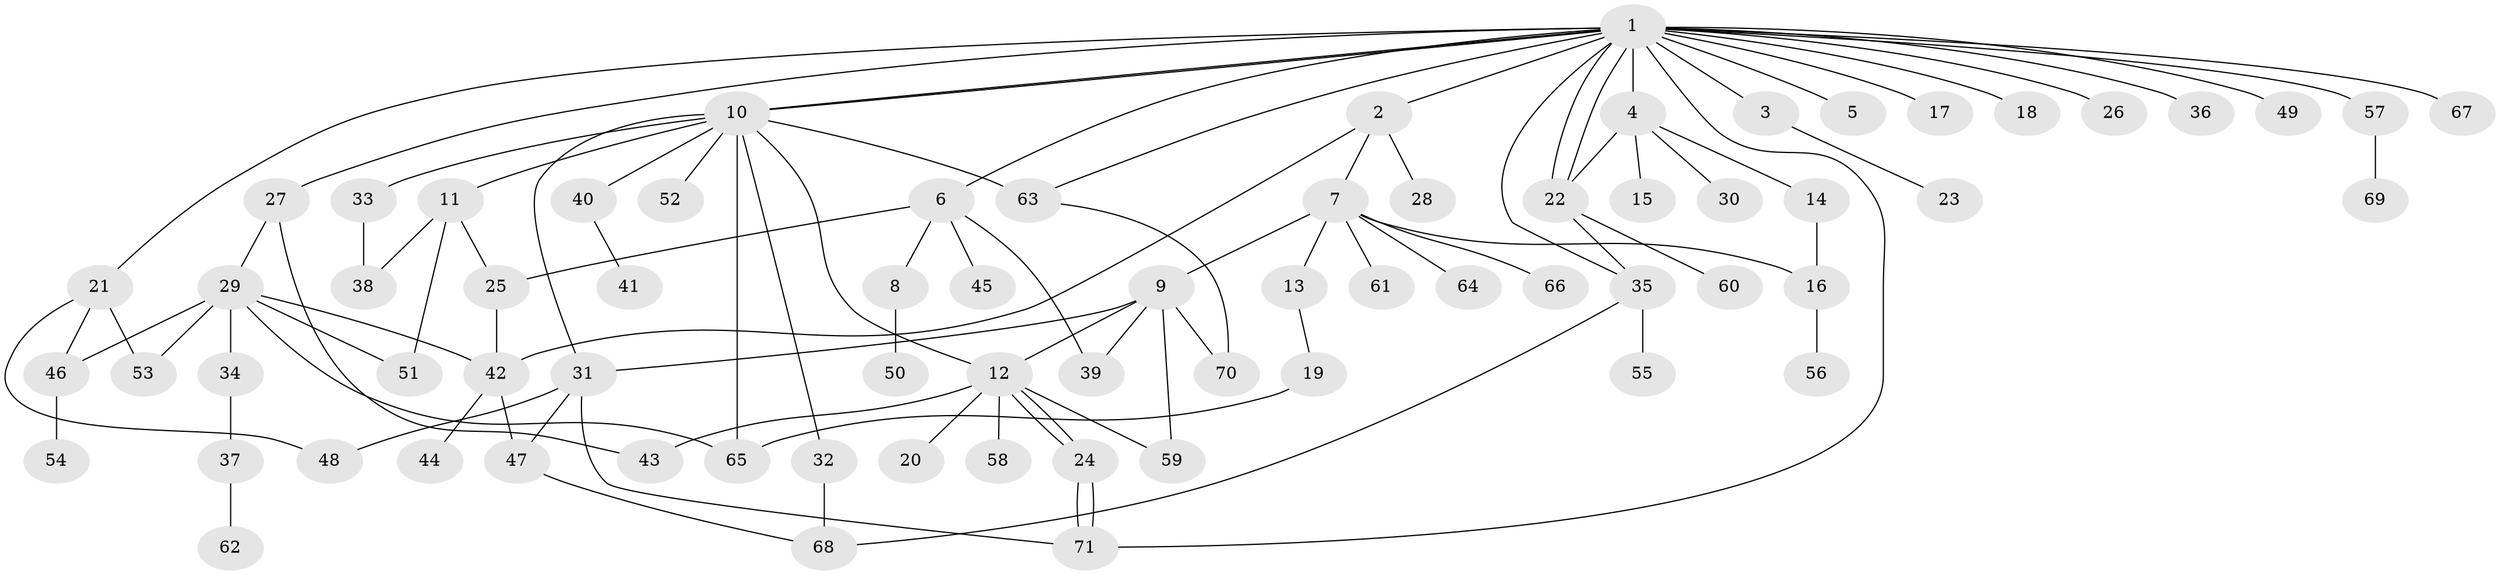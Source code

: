 // Generated by graph-tools (version 1.1) at 2025/35/03/09/25 02:35:28]
// undirected, 71 vertices, 99 edges
graph export_dot {
graph [start="1"]
  node [color=gray90,style=filled];
  1;
  2;
  3;
  4;
  5;
  6;
  7;
  8;
  9;
  10;
  11;
  12;
  13;
  14;
  15;
  16;
  17;
  18;
  19;
  20;
  21;
  22;
  23;
  24;
  25;
  26;
  27;
  28;
  29;
  30;
  31;
  32;
  33;
  34;
  35;
  36;
  37;
  38;
  39;
  40;
  41;
  42;
  43;
  44;
  45;
  46;
  47;
  48;
  49;
  50;
  51;
  52;
  53;
  54;
  55;
  56;
  57;
  58;
  59;
  60;
  61;
  62;
  63;
  64;
  65;
  66;
  67;
  68;
  69;
  70;
  71;
  1 -- 2;
  1 -- 3;
  1 -- 4;
  1 -- 5;
  1 -- 6;
  1 -- 10;
  1 -- 10;
  1 -- 17;
  1 -- 18;
  1 -- 21;
  1 -- 22;
  1 -- 22;
  1 -- 26;
  1 -- 27;
  1 -- 35;
  1 -- 36;
  1 -- 49;
  1 -- 57;
  1 -- 63;
  1 -- 67;
  1 -- 71;
  2 -- 7;
  2 -- 28;
  2 -- 42;
  3 -- 23;
  4 -- 14;
  4 -- 15;
  4 -- 22;
  4 -- 30;
  6 -- 8;
  6 -- 25;
  6 -- 39;
  6 -- 45;
  7 -- 9;
  7 -- 13;
  7 -- 16;
  7 -- 61;
  7 -- 64;
  7 -- 66;
  8 -- 50;
  9 -- 12;
  9 -- 31;
  9 -- 39;
  9 -- 59;
  9 -- 70;
  10 -- 11;
  10 -- 12;
  10 -- 31;
  10 -- 32;
  10 -- 33;
  10 -- 40;
  10 -- 52;
  10 -- 63;
  10 -- 65;
  11 -- 25;
  11 -- 38;
  11 -- 51;
  12 -- 20;
  12 -- 24;
  12 -- 24;
  12 -- 43;
  12 -- 58;
  12 -- 59;
  13 -- 19;
  14 -- 16;
  16 -- 56;
  19 -- 65;
  21 -- 46;
  21 -- 48;
  21 -- 53;
  22 -- 35;
  22 -- 60;
  24 -- 71;
  24 -- 71;
  25 -- 42;
  27 -- 29;
  27 -- 43;
  29 -- 34;
  29 -- 42;
  29 -- 46;
  29 -- 51;
  29 -- 53;
  29 -- 65;
  31 -- 47;
  31 -- 48;
  31 -- 71;
  32 -- 68;
  33 -- 38;
  34 -- 37;
  35 -- 55;
  35 -- 68;
  37 -- 62;
  40 -- 41;
  42 -- 44;
  42 -- 47;
  46 -- 54;
  47 -- 68;
  57 -- 69;
  63 -- 70;
}
